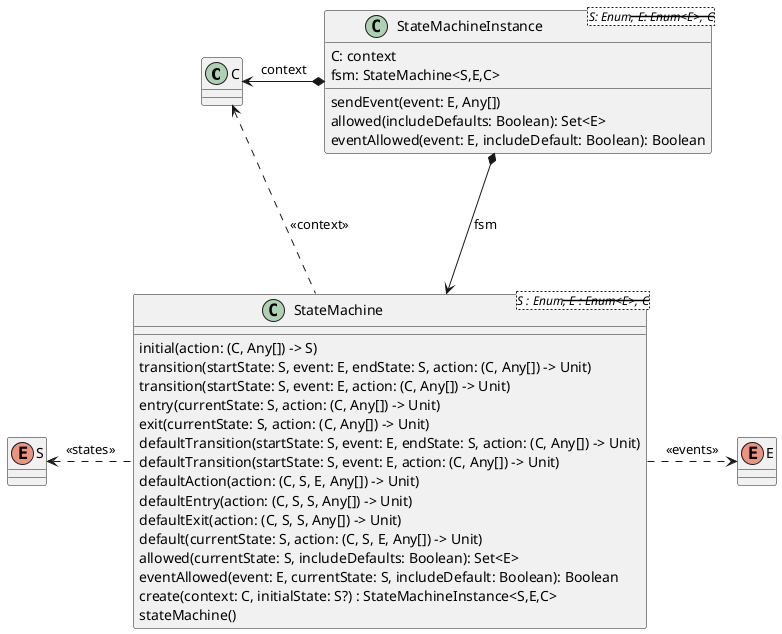 @startuml

class C {
}
enum S {
}
enum E {
}

class StateMachine<S : Enum<S>, E : Enum<E>, C> {
    initial(action: (C, Any[]) -> S)
    transition(startState: S, event: E, endState: S, action: (C, Any[]) -> Unit)
    transition(startState: S, event: E, action: (C, Any[]) -> Unit)
    entry(currentState: S, action: (C, Any[]) -> Unit)
    exit(currentState: S, action: (C, Any[]) -> Unit)
    defaultTransition(startState: S, event: E, endState: S, action: (C, Any[]) -> Unit)
    defaultTransition(startState: S, event: E, action: (C, Any[]) -> Unit)
    defaultAction(action: (C, S, E, Any[]) -> Unit)
    defaultEntry(action: (C, S, S, Any[]) -> Unit)
    defaultExit(action: (C, S, S, Any[]) -> Unit)
    default(currentState: S, action: (C, S, E, Any[]) -> Unit)
    allowed(currentState: S, includeDefaults: Boolean): Set<E>
    eventAllowed(event: E, currentState: S, includeDefault: Boolean): Boolean
    create(context: C, initialState: S?) : StateMachineInstance<S,E,C>
    stateMachine()
}

class StateMachineInstance<S: Enum<S>, E: Enum<E>, C> {
    C: context
    fsm: StateMachine<S,E,C>
    sendEvent(event: E, Any[])
    allowed(includeDefaults: Boolean): Set<E>
    eventAllowed(event: E, includeDefault: Boolean): Boolean
}

StateMachine .left.> S : <<states>>
StateMachine .right.> E : <<events>>
StateMachine .up.> C : <<context>>

StateMachineInstance *---> StateMachine : fsm
StateMachineInstance *-left-> C : context

@enduml
